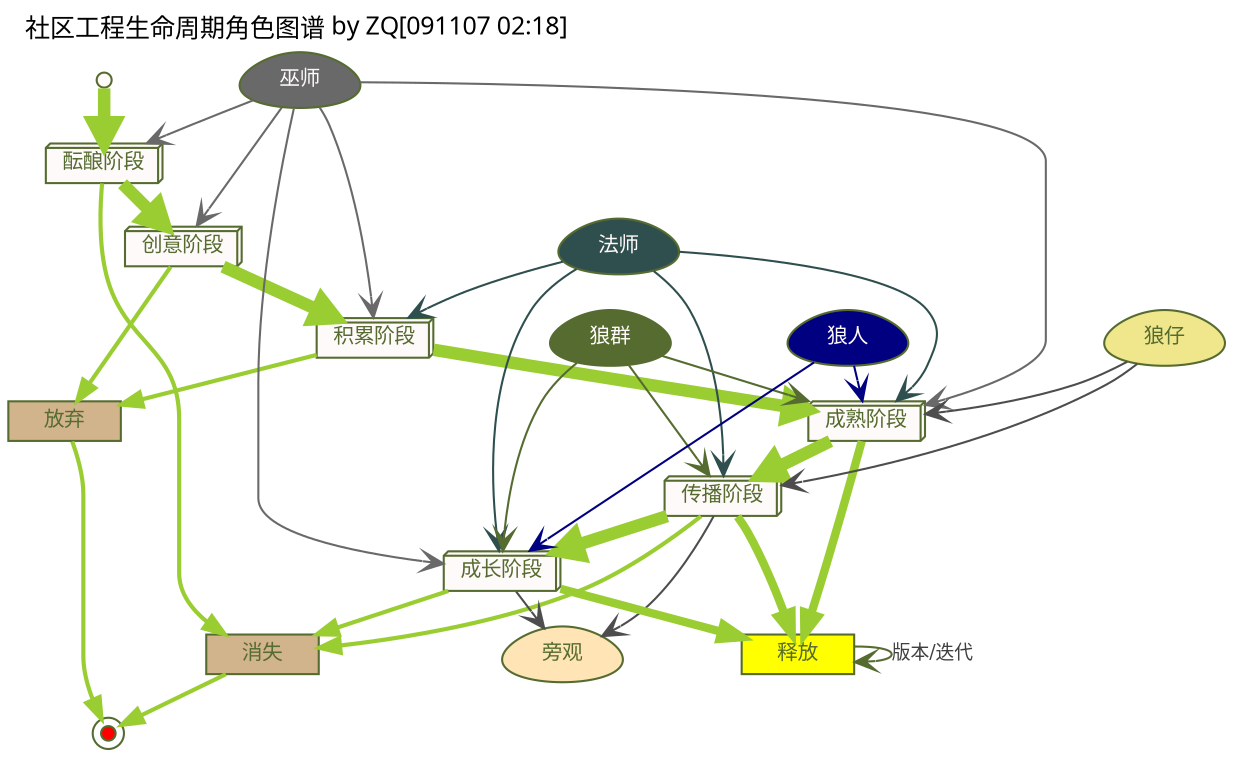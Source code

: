 digraph G {
/*图片生成命令:: need:: apt-get install graphviz-cairo
$ dot -Tpng:cairo eb-flowact_v9.11.7.dot -o eb-flowact.png
        size="20,15",
*/
    graph [label="社区工程生命周期角色图谱 by ZQ[091107 02:18]",
        labeljust="l",labelloc="t",
        fontsize=12.0,
        fontname="VeraSansYuanTi-Regular.ttf",        
        center=1,
        ranksep=0.2,
        ratio=compress,
        rankdir=TB,
        ];

    node[fontsize=10.0,
        style=filled,fillcolor=snow,
        color=darkolivegreen,fontcolor=darkolivegreen,
        height=0.1,
        shape=plaintext,
        ];
    /*dir=both,color=yellowgreen,*/
    edge [fontsize=9.0,
        fontcolor=gray25,
        color=gray30,
		arrowhead=vee,
		arrowtail=none,
        ];

    /*图元声明
    */
    start       [label="开始",shape=point];
    end         [label="",shape=doublecircle,fillcolor=red];

    brew        [label="酝酿阶段",shape=box3d];
    design      [label="创意阶段",shape=box3d];
    stuff       [label="积累阶段",shape=box3d];
    useful      [label="成熟阶段",shape=box3d];
    spread      [label="传播阶段",shape=box3d];
    growing     [label="成长阶段",shape=box3d];
    
    published   [label="释放",shape=box,fillcolor=yellow];
    losted      [label="消失",shape=box,fillcolor=tan];
    canceled    [label="放弃",shape=box,fillcolor=tan];

    Shaman      [label="巫师",shape=egg,fillcolor=dimgray,fontcolor=snow];
    Master      [label="法师",shape=egg,fillcolor=darkslategray,fontcolor=snow,];
    WolfPack    [label="狼群",shape=egg,fillcolor=darkolivegreen,fontcolor=snow,];
    WolfMan     [label="狼人",shape=egg,fillcolor=navy,fontcolor=snow,];
    WolfSon    [label="狼仔",shape=egg,fillcolor=khaki];
    Visitor     [label="旁观",shape=egg,fillcolor=moccasin,];


    /*流程关系
    */
    Shaman->brew    [label="",color=dimgray];
        Shaman->design    [label="",color=dimgray];
        Shaman->stuff    [label="",color=dimgray];
        Shaman->useful    [label="",color=dimgray];
        Shaman->growing    [label="",color=dimgray];
    Master->stuff    [label="",color=darkslategray];
        Master->useful    [label="",color=darkslategray];
        Master->spread    [label="",color=darkslategray];
        Master->growing    [label="",color=darkslategray];
    WolfPack->useful    [label="",color=darkolivegreen];
        WolfPack->spread    [label="",color=darkolivegreen];
        WolfPack->growing    [label="",color=darkolivegreen];
    WolfMan->useful    [label="",color=navy];
        WolfMan->growing    [label="",color=navy];
    WolfSon->useful    [label="",];
        WolfSon->spread    [label="",];
    spread->Visitor [label="",];
        growing->Visitor    [label="",];
    
    start->brew->design->stuff->useful->spread->growing  [color=yellowgreen,arrowhead=normal,style="setlinewidth(6)"];
    useful->published [color=yellowgreen,arrowhead=normal,style="setlinewidth(4)"];
    spread->published [color=yellowgreen,arrowhead=normal,style="setlinewidth(4)"];
    growing->published [color=yellowgreen,arrowhead=normal,style="setlinewidth(4)"];
    published->published [label="版本/迭代",color=darkolivegreen,];
    
        brew->losted->end   [color=yellowgreen,arrowhead=normal,style="setlinewidth(2)"];
        design->canceled    [color=yellowgreen,arrowhead=normal,style="setlinewidth(2)"];
        stuff->canceled     [color=yellowgreen,arrowhead=normal,style="setlinewidth(2)"];

        spread->losted    [color=yellowgreen,arrowhead=normal,style="setlinewidth(2)"];
        growing->losted    [color=yellowgreen,arrowhead=normal,style="setlinewidth(2)"];
            canceled->end       [color=yellowgreen,arrowhead=normal,style="setlinewidth(2)"];
}

